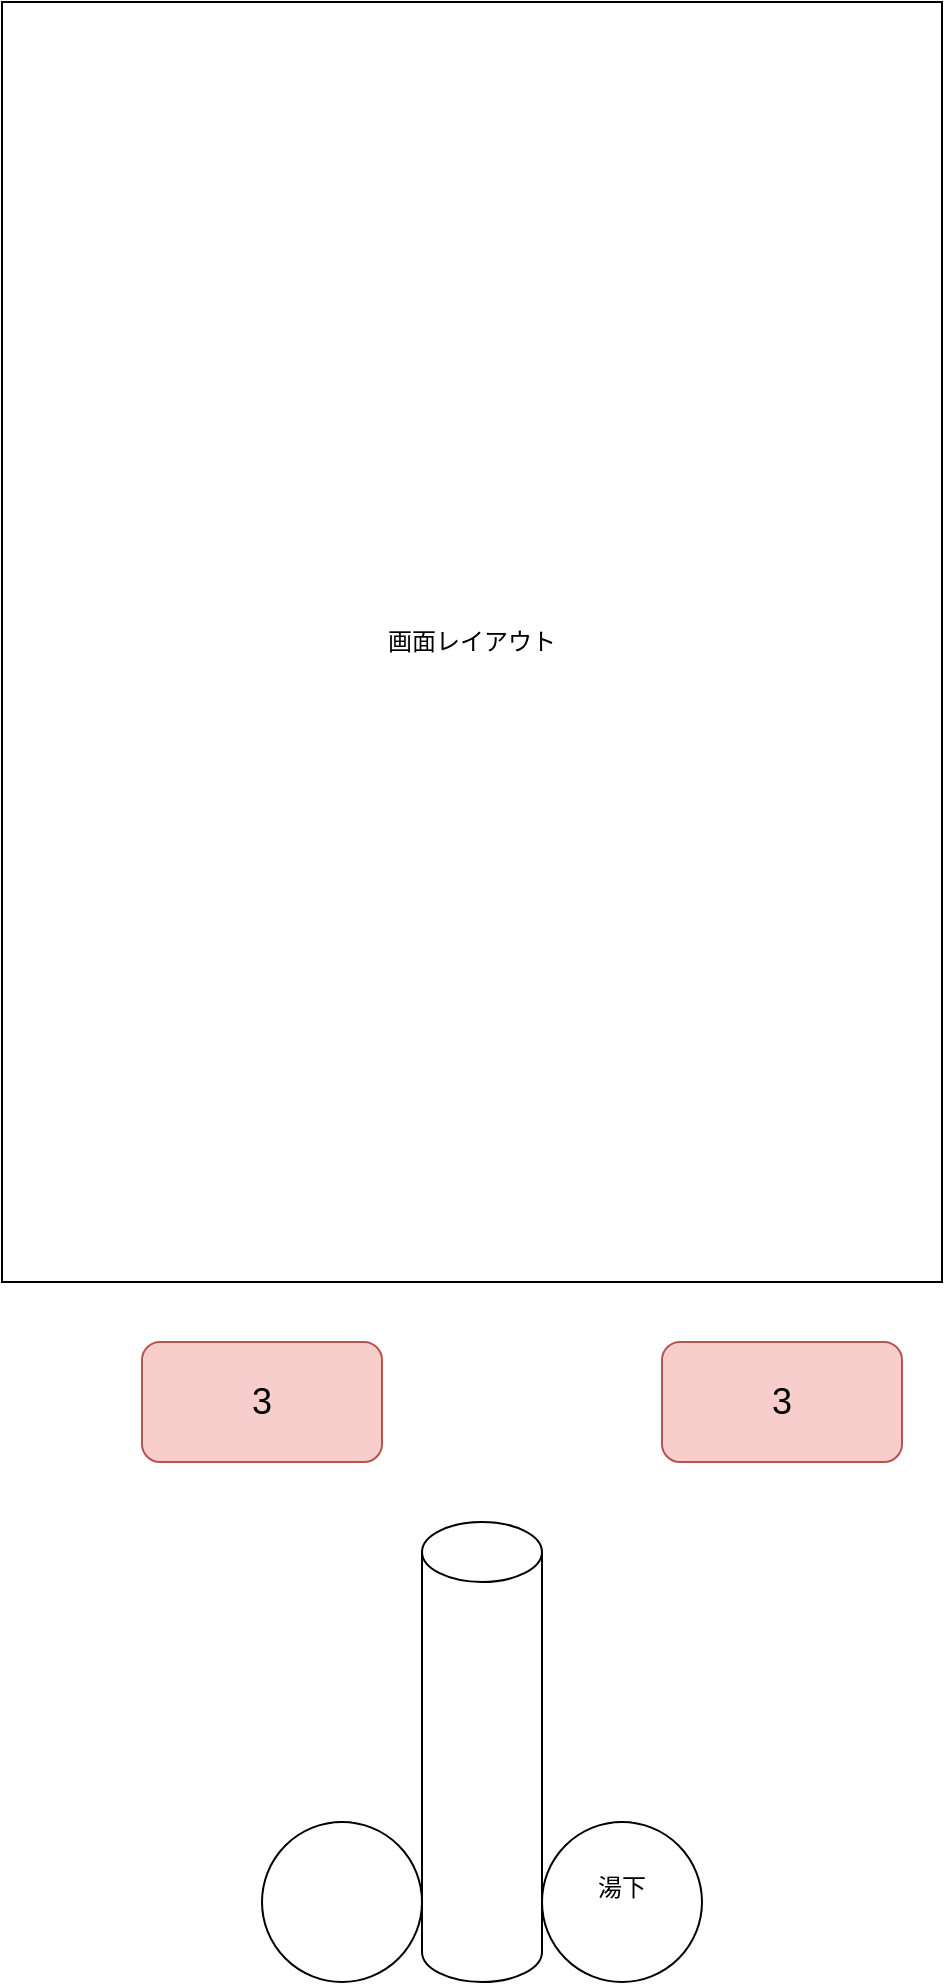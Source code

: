 <mxfile version="24.7.4">
  <diagram name="Page-1" id="DUKsDsCgvE7qoUcOOErB">
    <mxGraphModel dx="1194" dy="732" grid="1" gridSize="10" guides="1" tooltips="1" connect="1" arrows="1" fold="1" page="1" pageScale="1" pageWidth="827" pageHeight="1169" math="0" shadow="0">
      <root>
        <mxCell id="0" />
        <mxCell id="1" parent="0" />
        <mxCell id="qoLvdTIRZXSMtm_tBuzf-2" value="画面レイアウト" style="whiteSpace=wrap;html=1;" parent="1" vertex="1">
          <mxGeometry x="160" y="50" width="470" height="640" as="geometry" />
        </mxCell>
        <mxCell id="pxtc52qb0oOZWXCnoTLU-1" value="3" style="rounded=1;whiteSpace=wrap;html=1;fillColor=#f8cecc;strokeColor=#b85450;fontSize=18;" vertex="1" parent="1">
          <mxGeometry x="230" y="720" width="120" height="60" as="geometry" />
        </mxCell>
        <mxCell id="qoLvdTIRZXSMtm_tBuzf-3" value="" style="ellipse;whiteSpace=wrap;html=1;" vertex="1" parent="1">
          <mxGeometry x="290" y="960" width="80" height="80" as="geometry" />
        </mxCell>
        <mxCell id="pxtc52qb0oOZWXCnoTLU-2" value="3" style="rounded=1;whiteSpace=wrap;html=1;fillColor=#f8cecc;strokeColor=#b85450;fontSize=18;" vertex="1" parent="1">
          <mxGeometry x="490" y="720" width="120" height="60" as="geometry" />
        </mxCell>
        <mxCell id="qoLvdTIRZXSMtm_tBuzf-4" value="湯下&lt;div&gt;&lt;br&gt;&lt;/div&gt;" style="ellipse;whiteSpace=wrap;html=1;" vertex="1" parent="1">
          <mxGeometry x="430" y="960" width="80" height="80" as="geometry" />
        </mxCell>
        <mxCell id="EgZoHMYwlGrHTBzt7jll-1" value="" style="shape=cylinder3;whiteSpace=wrap;html=1;boundedLbl=1;backgroundOutline=1;size=15;" vertex="1" parent="1">
          <mxGeometry x="370" y="810" width="60" height="230" as="geometry" />
        </mxCell>
      </root>
    </mxGraphModel>
  </diagram>
</mxfile>

